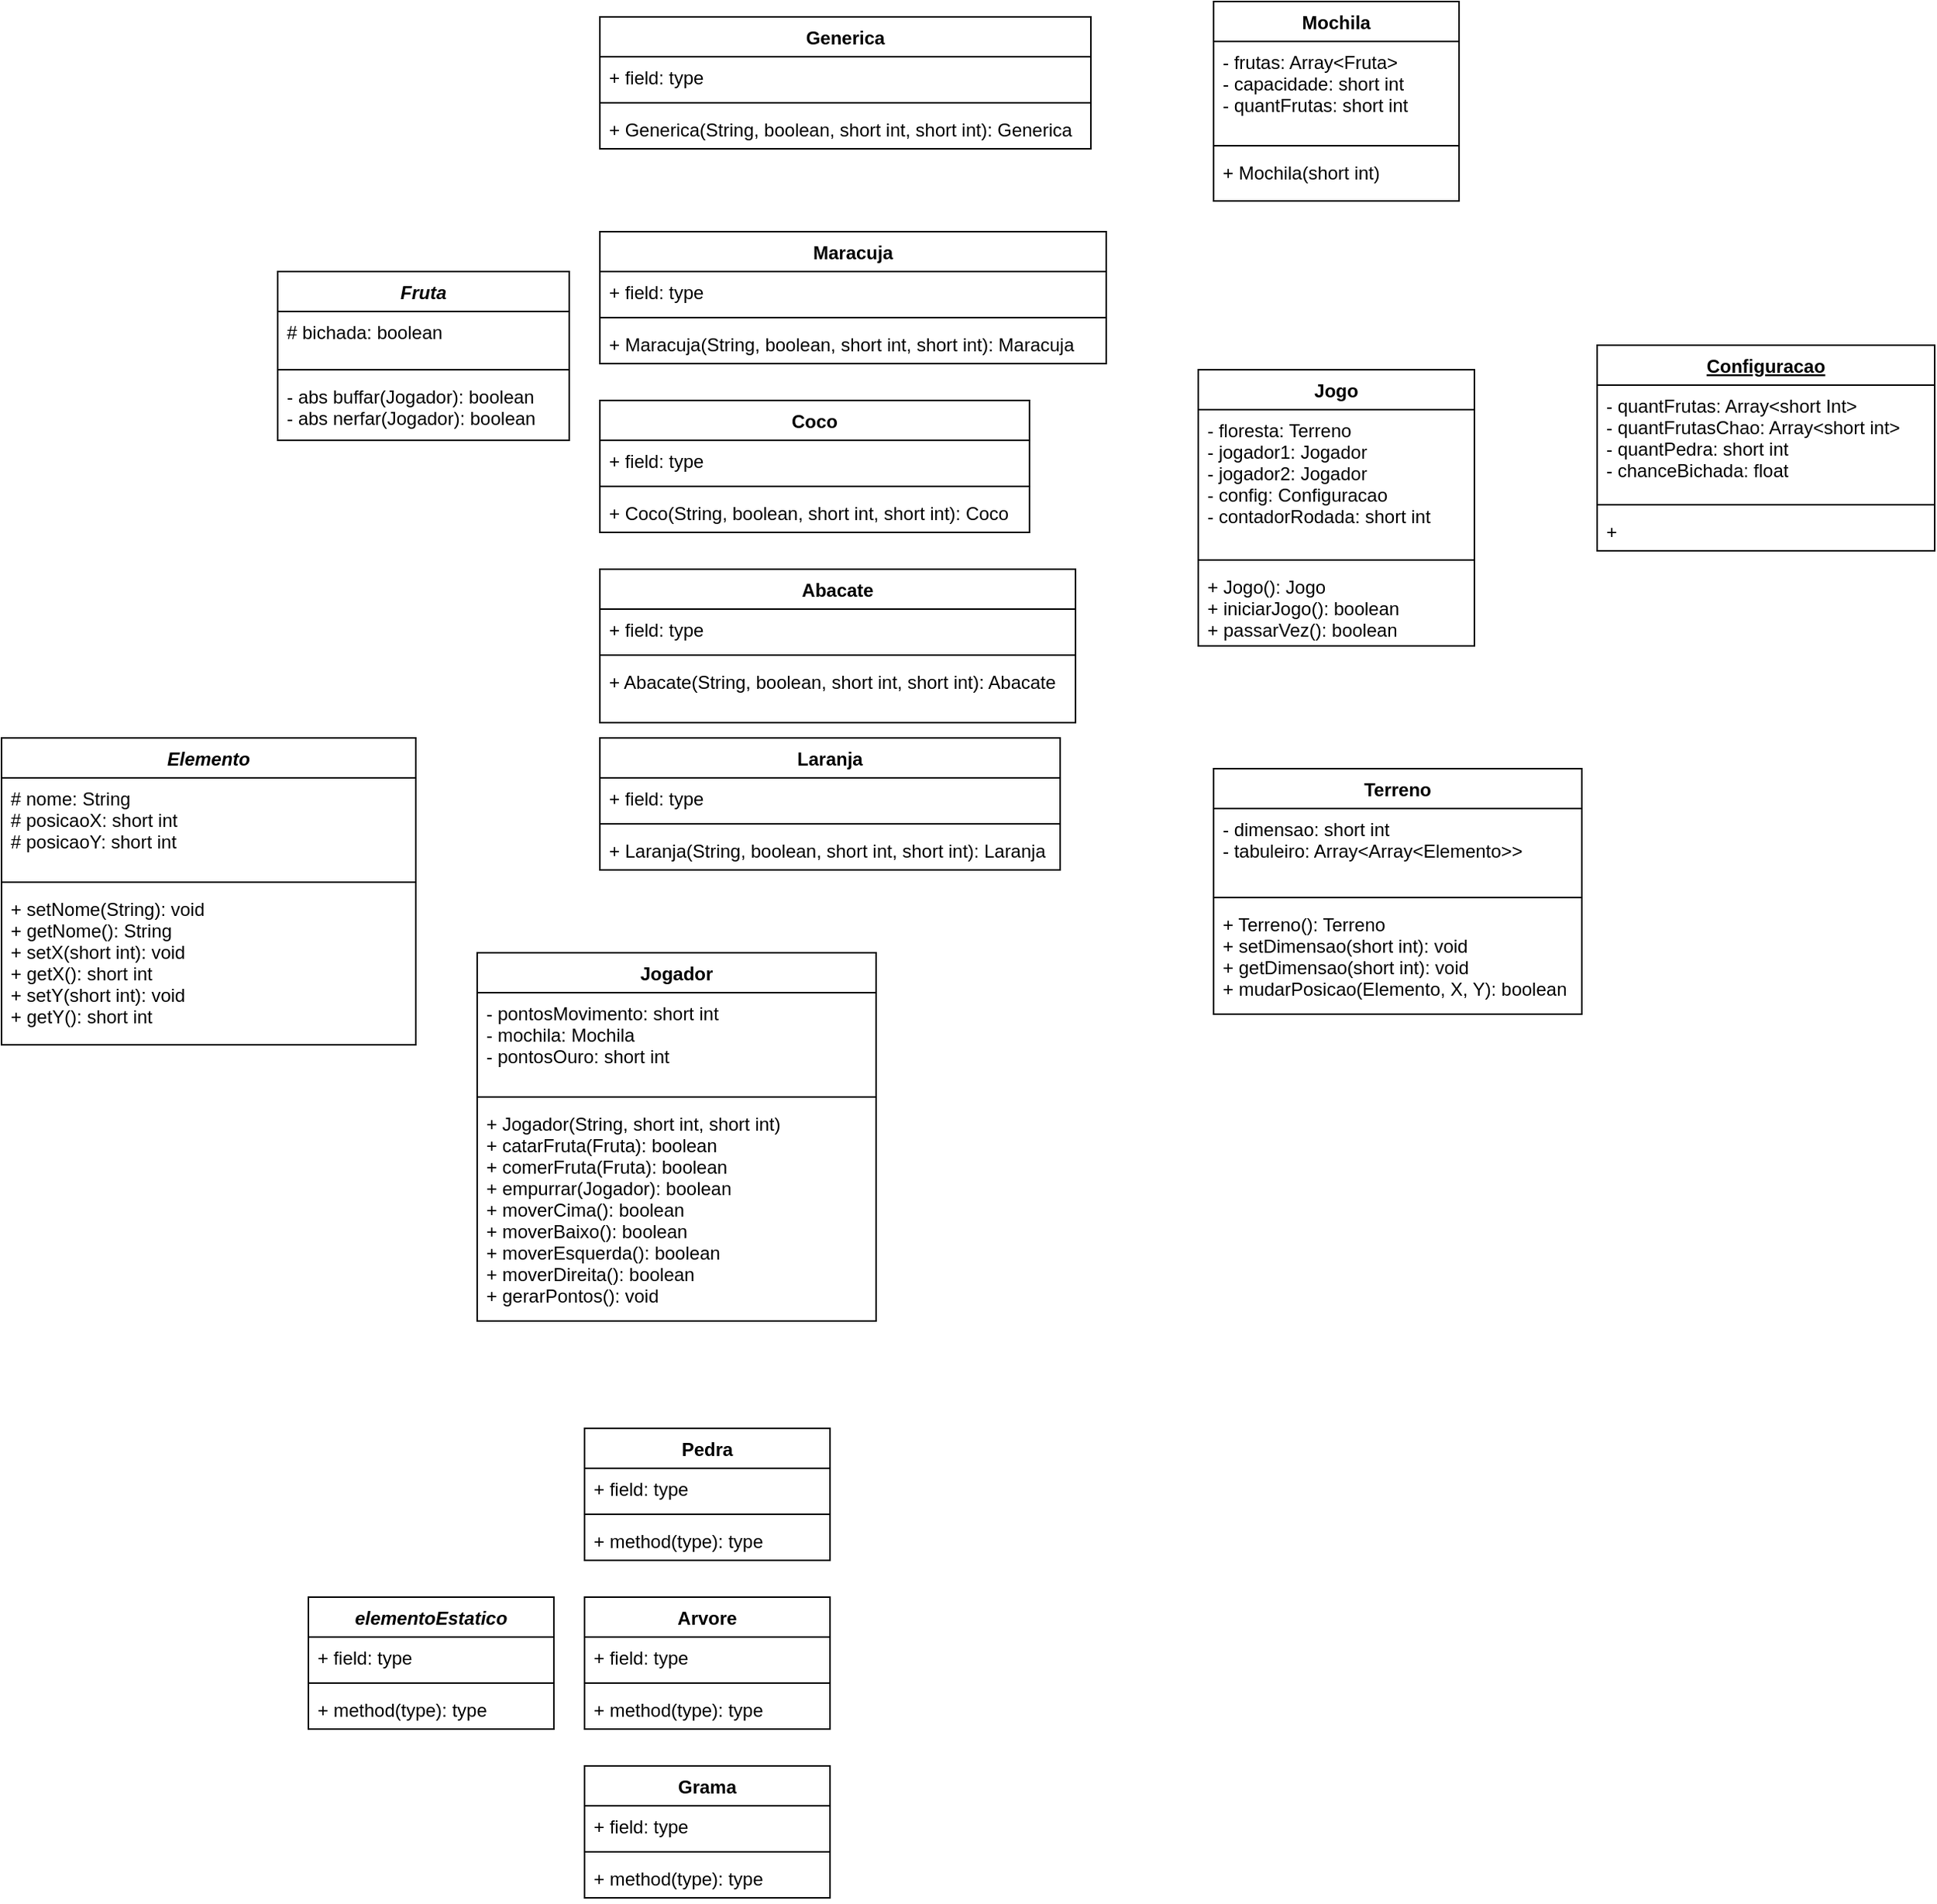 <mxfile>
    <diagram id="F8j4rF9d0ZWt-DiKnH3v" name="Page-1">
        <mxGraphModel dx="818" dy="714" grid="1" gridSize="10" guides="1" tooltips="1" connect="1" arrows="1" fold="1" page="1" pageScale="1" pageWidth="2400" pageHeight="2400" math="0" shadow="0">
            <root>
                <mxCell id="0"/>
                <mxCell id="1" parent="0"/>
                <mxCell id="2" value="Fruta&#10;" style="swimlane;fontStyle=3;align=center;verticalAlign=top;childLayout=stackLayout;horizontal=1;startSize=26;horizontalStack=0;resizeParent=1;resizeParentMax=0;resizeLast=0;collapsible=1;marginBottom=0;" parent="1" vertex="1">
                    <mxGeometry x="190" y="256" width="190" height="110" as="geometry"/>
                </mxCell>
                <mxCell id="3" value="# bichada: boolean" style="text;strokeColor=none;fillColor=none;align=left;verticalAlign=top;spacingLeft=4;spacingRight=4;overflow=hidden;rotatable=0;points=[[0,0.5],[1,0.5]];portConstraint=eastwest;" parent="2" vertex="1">
                    <mxGeometry y="26" width="190" height="34" as="geometry"/>
                </mxCell>
                <mxCell id="4" value="" style="line;strokeWidth=1;fillColor=none;align=left;verticalAlign=middle;spacingTop=-1;spacingLeft=3;spacingRight=3;rotatable=0;labelPosition=right;points=[];portConstraint=eastwest;strokeColor=inherit;" parent="2" vertex="1">
                    <mxGeometry y="60" width="190" height="8" as="geometry"/>
                </mxCell>
                <mxCell id="5" value="- abs buffar(Jogador): boolean&#10;- abs nerfar(Jogador): boolean" style="text;strokeColor=none;fillColor=none;align=left;verticalAlign=top;spacingLeft=4;spacingRight=4;overflow=hidden;rotatable=0;points=[[0,0.5],[1,0.5]];portConstraint=eastwest;" parent="2" vertex="1">
                    <mxGeometry y="68" width="190" height="42" as="geometry"/>
                </mxCell>
                <mxCell id="6" value="elementoEstatico" style="swimlane;fontStyle=3;align=center;verticalAlign=top;childLayout=stackLayout;horizontal=1;startSize=26;horizontalStack=0;resizeParent=1;resizeParentMax=0;resizeLast=0;collapsible=1;marginBottom=0;" parent="1" vertex="1">
                    <mxGeometry x="210" y="1120" width="160" height="86" as="geometry"/>
                </mxCell>
                <mxCell id="7" value="+ field: type" style="text;strokeColor=none;fillColor=none;align=left;verticalAlign=top;spacingLeft=4;spacingRight=4;overflow=hidden;rotatable=0;points=[[0,0.5],[1,0.5]];portConstraint=eastwest;" parent="6" vertex="1">
                    <mxGeometry y="26" width="160" height="26" as="geometry"/>
                </mxCell>
                <mxCell id="8" value="" style="line;strokeWidth=1;fillColor=none;align=left;verticalAlign=middle;spacingTop=-1;spacingLeft=3;spacingRight=3;rotatable=0;labelPosition=right;points=[];portConstraint=eastwest;strokeColor=inherit;" parent="6" vertex="1">
                    <mxGeometry y="52" width="160" height="8" as="geometry"/>
                </mxCell>
                <mxCell id="9" value="+ method(type): type" style="text;strokeColor=none;fillColor=none;align=left;verticalAlign=top;spacingLeft=4;spacingRight=4;overflow=hidden;rotatable=0;points=[[0,0.5],[1,0.5]];portConstraint=eastwest;" parent="6" vertex="1">
                    <mxGeometry y="60" width="160" height="26" as="geometry"/>
                </mxCell>
                <mxCell id="10" value="Jogador&#10;" style="swimlane;fontStyle=1;align=center;verticalAlign=top;childLayout=stackLayout;horizontal=1;startSize=26;horizontalStack=0;resizeParent=1;resizeParentMax=0;resizeLast=0;collapsible=1;marginBottom=0;" parent="1" vertex="1">
                    <mxGeometry x="320" y="700" width="260" height="240" as="geometry"/>
                </mxCell>
                <mxCell id="11" value="- pontosMovimento: short int&#10;- mochila: Mochila&#10;- pontosOuro: short int&#10;" style="text;strokeColor=none;fillColor=none;align=left;verticalAlign=top;spacingLeft=4;spacingRight=4;overflow=hidden;rotatable=0;points=[[0,0.5],[1,0.5]];portConstraint=eastwest;" parent="10" vertex="1">
                    <mxGeometry y="26" width="260" height="64" as="geometry"/>
                </mxCell>
                <mxCell id="12" value="" style="line;strokeWidth=1;fillColor=none;align=left;verticalAlign=middle;spacingTop=-1;spacingLeft=3;spacingRight=3;rotatable=0;labelPosition=right;points=[];portConstraint=eastwest;strokeColor=inherit;" parent="10" vertex="1">
                    <mxGeometry y="90" width="260" height="8" as="geometry"/>
                </mxCell>
                <mxCell id="13" value="+ Jogador(String, short int, short int)&#10;+ catarFruta(Fruta): boolean&#10;+ comerFruta(Fruta): boolean&#10;+ empurrar(Jogador): boolean&#10;+ moverCima(): boolean&#10;+ moverBaixo(): boolean&#10;+ moverEsquerda(): boolean&#10;+ moverDireita(): boolean&#10;+ gerarPontos(): void&#10;" style="text;strokeColor=none;fillColor=none;align=left;verticalAlign=top;spacingLeft=4;spacingRight=4;overflow=hidden;rotatable=0;points=[[0,0.5],[1,0.5]];portConstraint=eastwest;" parent="10" vertex="1">
                    <mxGeometry y="98" width="260" height="142" as="geometry"/>
                </mxCell>
                <mxCell id="14" value="Jogo" style="swimlane;fontStyle=1;align=center;verticalAlign=top;childLayout=stackLayout;horizontal=1;startSize=26;horizontalStack=0;resizeParent=1;resizeParentMax=0;resizeLast=0;collapsible=1;marginBottom=0;" parent="1" vertex="1">
                    <mxGeometry x="790" y="320" width="180" height="180" as="geometry"/>
                </mxCell>
                <mxCell id="15" value="- floresta: Terreno&#10;- jogador1: Jogador&#10;- jogador2: Jogador&#10;- config: Configuracao&#10;- contadorRodada: short int" style="text;strokeColor=none;fillColor=none;align=left;verticalAlign=top;spacingLeft=4;spacingRight=4;overflow=hidden;rotatable=0;points=[[0,0.5],[1,0.5]];portConstraint=eastwest;" parent="14" vertex="1">
                    <mxGeometry y="26" width="180" height="94" as="geometry"/>
                </mxCell>
                <mxCell id="16" value="" style="line;strokeWidth=1;fillColor=none;align=left;verticalAlign=middle;spacingTop=-1;spacingLeft=3;spacingRight=3;rotatable=0;labelPosition=right;points=[];portConstraint=eastwest;strokeColor=inherit;" parent="14" vertex="1">
                    <mxGeometry y="120" width="180" height="8" as="geometry"/>
                </mxCell>
                <mxCell id="17" value="+ Jogo(): Jogo&#10;+ iniciarJogo(): boolean&#10;+ passarVez(): boolean" style="text;strokeColor=none;fillColor=none;align=left;verticalAlign=top;spacingLeft=4;spacingRight=4;overflow=hidden;rotatable=0;points=[[0,0.5],[1,0.5]];portConstraint=eastwest;" parent="14" vertex="1">
                    <mxGeometry y="128" width="180" height="52" as="geometry"/>
                </mxCell>
                <mxCell id="18" value="Terreno" style="swimlane;fontStyle=1;align=center;verticalAlign=top;childLayout=stackLayout;horizontal=1;startSize=26;horizontalStack=0;resizeParent=1;resizeParentMax=0;resizeLast=0;collapsible=1;marginBottom=0;" parent="1" vertex="1">
                    <mxGeometry x="800" y="580" width="240" height="160" as="geometry"/>
                </mxCell>
                <mxCell id="19" value="- dimensao: short int&#10;- tabuleiro: Array&lt;Array&lt;Elemento&gt;&gt;&#10;&#10;" style="text;strokeColor=none;fillColor=none;align=left;verticalAlign=top;spacingLeft=4;spacingRight=4;overflow=hidden;rotatable=0;points=[[0,0.5],[1,0.5]];portConstraint=eastwest;" parent="18" vertex="1">
                    <mxGeometry y="26" width="240" height="54" as="geometry"/>
                </mxCell>
                <mxCell id="20" value="" style="line;strokeWidth=1;fillColor=none;align=left;verticalAlign=middle;spacingTop=-1;spacingLeft=3;spacingRight=3;rotatable=0;labelPosition=right;points=[];portConstraint=eastwest;strokeColor=inherit;" parent="18" vertex="1">
                    <mxGeometry y="80" width="240" height="8" as="geometry"/>
                </mxCell>
                <mxCell id="21" value="+ Terreno(): Terreno&#10;+ setDimensao(short int): void&#10;+ getDimensao(short int): void&#10;+ mudarPosicao(Elemento, X, Y): boolean" style="text;strokeColor=none;fillColor=none;align=left;verticalAlign=top;spacingLeft=4;spacingRight=4;overflow=hidden;rotatable=0;points=[[0,0.5],[1,0.5]];portConstraint=eastwest;" parent="18" vertex="1">
                    <mxGeometry y="88" width="240" height="72" as="geometry"/>
                </mxCell>
                <mxCell id="28" value="Maracuja" style="swimlane;fontStyle=1;align=center;verticalAlign=top;childLayout=stackLayout;horizontal=1;startSize=26;horizontalStack=0;resizeParent=1;resizeParentMax=0;resizeLast=0;collapsible=1;marginBottom=0;" parent="1" vertex="1">
                    <mxGeometry x="400" y="230" width="330" height="86" as="geometry"/>
                </mxCell>
                <mxCell id="29" value="+ field: type" style="text;strokeColor=none;fillColor=none;align=left;verticalAlign=top;spacingLeft=4;spacingRight=4;overflow=hidden;rotatable=0;points=[[0,0.5],[1,0.5]];portConstraint=eastwest;" parent="28" vertex="1">
                    <mxGeometry y="26" width="330" height="26" as="geometry"/>
                </mxCell>
                <mxCell id="30" value="" style="line;strokeWidth=1;fillColor=none;align=left;verticalAlign=middle;spacingTop=-1;spacingLeft=3;spacingRight=3;rotatable=0;labelPosition=right;points=[];portConstraint=eastwest;strokeColor=inherit;" parent="28" vertex="1">
                    <mxGeometry y="52" width="330" height="8" as="geometry"/>
                </mxCell>
                <mxCell id="31" value="+ Maracuja(String, boolean, short int, short int): Maracuja" style="text;strokeColor=none;fillColor=none;align=left;verticalAlign=top;spacingLeft=4;spacingRight=4;overflow=hidden;rotatable=0;points=[[0,0.5],[1,0.5]];portConstraint=eastwest;" parent="28" vertex="1">
                    <mxGeometry y="60" width="330" height="26" as="geometry"/>
                </mxCell>
                <mxCell id="32" value="Coco" style="swimlane;fontStyle=1;align=center;verticalAlign=top;childLayout=stackLayout;horizontal=1;startSize=26;horizontalStack=0;resizeParent=1;resizeParentMax=0;resizeLast=0;collapsible=1;marginBottom=0;" parent="1" vertex="1">
                    <mxGeometry x="400" y="340" width="280" height="86" as="geometry"/>
                </mxCell>
                <mxCell id="33" value="+ field: type" style="text;strokeColor=none;fillColor=none;align=left;verticalAlign=top;spacingLeft=4;spacingRight=4;overflow=hidden;rotatable=0;points=[[0,0.5],[1,0.5]];portConstraint=eastwest;" parent="32" vertex="1">
                    <mxGeometry y="26" width="280" height="26" as="geometry"/>
                </mxCell>
                <mxCell id="34" value="" style="line;strokeWidth=1;fillColor=none;align=left;verticalAlign=middle;spacingTop=-1;spacingLeft=3;spacingRight=3;rotatable=0;labelPosition=right;points=[];portConstraint=eastwest;strokeColor=inherit;" parent="32" vertex="1">
                    <mxGeometry y="52" width="280" height="8" as="geometry"/>
                </mxCell>
                <mxCell id="35" value="+ Coco(String, boolean, short int, short int): Coco" style="text;strokeColor=none;fillColor=none;align=left;verticalAlign=top;spacingLeft=4;spacingRight=4;overflow=hidden;rotatable=0;points=[[0,0.5],[1,0.5]];portConstraint=eastwest;" parent="32" vertex="1">
                    <mxGeometry y="60" width="280" height="26" as="geometry"/>
                </mxCell>
                <mxCell id="36" value="Abacate" style="swimlane;fontStyle=1;align=center;verticalAlign=top;childLayout=stackLayout;horizontal=1;startSize=26;horizontalStack=0;resizeParent=1;resizeParentMax=0;resizeLast=0;collapsible=1;marginBottom=0;" parent="1" vertex="1">
                    <mxGeometry x="400" y="450" width="310" height="100" as="geometry"/>
                </mxCell>
                <mxCell id="37" value="+ field: type" style="text;strokeColor=none;fillColor=none;align=left;verticalAlign=top;spacingLeft=4;spacingRight=4;overflow=hidden;rotatable=0;points=[[0,0.5],[1,0.5]];portConstraint=eastwest;" parent="36" vertex="1">
                    <mxGeometry y="26" width="310" height="26" as="geometry"/>
                </mxCell>
                <mxCell id="38" value="" style="line;strokeWidth=1;fillColor=none;align=left;verticalAlign=middle;spacingTop=-1;spacingLeft=3;spacingRight=3;rotatable=0;labelPosition=right;points=[];portConstraint=eastwest;strokeColor=inherit;" parent="36" vertex="1">
                    <mxGeometry y="52" width="310" height="8" as="geometry"/>
                </mxCell>
                <mxCell id="39" value="+ Abacate(String, boolean, short int, short int): Abacate" style="text;strokeColor=none;fillColor=none;align=left;verticalAlign=top;spacingLeft=4;spacingRight=4;overflow=hidden;rotatable=0;points=[[0,0.5],[1,0.5]];portConstraint=eastwest;" parent="36" vertex="1">
                    <mxGeometry y="60" width="310" height="40" as="geometry"/>
                </mxCell>
                <mxCell id="40" value="Laranja" style="swimlane;fontStyle=1;align=center;verticalAlign=top;childLayout=stackLayout;horizontal=1;startSize=26;horizontalStack=0;resizeParent=1;resizeParentMax=0;resizeLast=0;collapsible=1;marginBottom=0;" parent="1" vertex="1">
                    <mxGeometry x="400" y="560" width="300" height="86" as="geometry"/>
                </mxCell>
                <mxCell id="41" value="+ field: type" style="text;strokeColor=none;fillColor=none;align=left;verticalAlign=top;spacingLeft=4;spacingRight=4;overflow=hidden;rotatable=0;points=[[0,0.5],[1,0.5]];portConstraint=eastwest;" parent="40" vertex="1">
                    <mxGeometry y="26" width="300" height="26" as="geometry"/>
                </mxCell>
                <mxCell id="42" value="" style="line;strokeWidth=1;fillColor=none;align=left;verticalAlign=middle;spacingTop=-1;spacingLeft=3;spacingRight=3;rotatable=0;labelPosition=right;points=[];portConstraint=eastwest;strokeColor=inherit;" parent="40" vertex="1">
                    <mxGeometry y="52" width="300" height="8" as="geometry"/>
                </mxCell>
                <mxCell id="43" value="+ Laranja(String, boolean, short int, short int): Laranja" style="text;strokeColor=none;fillColor=none;align=left;verticalAlign=top;spacingLeft=4;spacingRight=4;overflow=hidden;rotatable=0;points=[[0,0.5],[1,0.5]];portConstraint=eastwest;" parent="40" vertex="1">
                    <mxGeometry y="60" width="300" height="26" as="geometry"/>
                </mxCell>
                <mxCell id="44" value="Pedra" style="swimlane;fontStyle=1;align=center;verticalAlign=top;childLayout=stackLayout;horizontal=1;startSize=26;horizontalStack=0;resizeParent=1;resizeParentMax=0;resizeLast=0;collapsible=1;marginBottom=0;" parent="1" vertex="1">
                    <mxGeometry x="390" y="1010" width="160" height="86" as="geometry"/>
                </mxCell>
                <mxCell id="45" value="+ field: type" style="text;strokeColor=none;fillColor=none;align=left;verticalAlign=top;spacingLeft=4;spacingRight=4;overflow=hidden;rotatable=0;points=[[0,0.5],[1,0.5]];portConstraint=eastwest;" parent="44" vertex="1">
                    <mxGeometry y="26" width="160" height="26" as="geometry"/>
                </mxCell>
                <mxCell id="46" value="" style="line;strokeWidth=1;fillColor=none;align=left;verticalAlign=middle;spacingTop=-1;spacingLeft=3;spacingRight=3;rotatable=0;labelPosition=right;points=[];portConstraint=eastwest;strokeColor=inherit;" parent="44" vertex="1">
                    <mxGeometry y="52" width="160" height="8" as="geometry"/>
                </mxCell>
                <mxCell id="47" value="+ method(type): type" style="text;strokeColor=none;fillColor=none;align=left;verticalAlign=top;spacingLeft=4;spacingRight=4;overflow=hidden;rotatable=0;points=[[0,0.5],[1,0.5]];portConstraint=eastwest;" parent="44" vertex="1">
                    <mxGeometry y="60" width="160" height="26" as="geometry"/>
                </mxCell>
                <mxCell id="48" value="Generica" style="swimlane;fontStyle=1;align=center;verticalAlign=top;childLayout=stackLayout;horizontal=1;startSize=26;horizontalStack=0;resizeParent=1;resizeParentMax=0;resizeLast=0;collapsible=1;marginBottom=0;" parent="1" vertex="1">
                    <mxGeometry x="400" y="90" width="320" height="86" as="geometry"/>
                </mxCell>
                <mxCell id="49" value="+ field: type" style="text;strokeColor=none;fillColor=none;align=left;verticalAlign=top;spacingLeft=4;spacingRight=4;overflow=hidden;rotatable=0;points=[[0,0.5],[1,0.5]];portConstraint=eastwest;" parent="48" vertex="1">
                    <mxGeometry y="26" width="320" height="26" as="geometry"/>
                </mxCell>
                <mxCell id="50" value="" style="line;strokeWidth=1;fillColor=none;align=left;verticalAlign=middle;spacingTop=-1;spacingLeft=3;spacingRight=3;rotatable=0;labelPosition=right;points=[];portConstraint=eastwest;strokeColor=inherit;" parent="48" vertex="1">
                    <mxGeometry y="52" width="320" height="8" as="geometry"/>
                </mxCell>
                <mxCell id="51" value="+ Generica(String, boolean, short int, short int): Generica" style="text;strokeColor=none;fillColor=none;align=left;verticalAlign=top;spacingLeft=4;spacingRight=4;overflow=hidden;rotatable=0;points=[[0,0.5],[1,0.5]];portConstraint=eastwest;" parent="48" vertex="1">
                    <mxGeometry y="60" width="320" height="26" as="geometry"/>
                </mxCell>
                <mxCell id="52" value="Arvore" style="swimlane;fontStyle=1;align=center;verticalAlign=top;childLayout=stackLayout;horizontal=1;startSize=26;horizontalStack=0;resizeParent=1;resizeParentMax=0;resizeLast=0;collapsible=1;marginBottom=0;" parent="1" vertex="1">
                    <mxGeometry x="390" y="1120" width="160" height="86" as="geometry"/>
                </mxCell>
                <mxCell id="53" value="+ field: type" style="text;strokeColor=none;fillColor=none;align=left;verticalAlign=top;spacingLeft=4;spacingRight=4;overflow=hidden;rotatable=0;points=[[0,0.5],[1,0.5]];portConstraint=eastwest;" parent="52" vertex="1">
                    <mxGeometry y="26" width="160" height="26" as="geometry"/>
                </mxCell>
                <mxCell id="54" value="" style="line;strokeWidth=1;fillColor=none;align=left;verticalAlign=middle;spacingTop=-1;spacingLeft=3;spacingRight=3;rotatable=0;labelPosition=right;points=[];portConstraint=eastwest;strokeColor=inherit;" parent="52" vertex="1">
                    <mxGeometry y="52" width="160" height="8" as="geometry"/>
                </mxCell>
                <mxCell id="55" value="+ method(type): type" style="text;strokeColor=none;fillColor=none;align=left;verticalAlign=top;spacingLeft=4;spacingRight=4;overflow=hidden;rotatable=0;points=[[0,0.5],[1,0.5]];portConstraint=eastwest;" parent="52" vertex="1">
                    <mxGeometry y="60" width="160" height="26" as="geometry"/>
                </mxCell>
                <mxCell id="56" value="Grama" style="swimlane;fontStyle=1;align=center;verticalAlign=top;childLayout=stackLayout;horizontal=1;startSize=26;horizontalStack=0;resizeParent=1;resizeParentMax=0;resizeLast=0;collapsible=1;marginBottom=0;" parent="1" vertex="1">
                    <mxGeometry x="390" y="1230" width="160" height="86" as="geometry"/>
                </mxCell>
                <mxCell id="57" value="+ field: type" style="text;strokeColor=none;fillColor=none;align=left;verticalAlign=top;spacingLeft=4;spacingRight=4;overflow=hidden;rotatable=0;points=[[0,0.5],[1,0.5]];portConstraint=eastwest;" parent="56" vertex="1">
                    <mxGeometry y="26" width="160" height="26" as="geometry"/>
                </mxCell>
                <mxCell id="58" value="" style="line;strokeWidth=1;fillColor=none;align=left;verticalAlign=middle;spacingTop=-1;spacingLeft=3;spacingRight=3;rotatable=0;labelPosition=right;points=[];portConstraint=eastwest;strokeColor=inherit;" parent="56" vertex="1">
                    <mxGeometry y="52" width="160" height="8" as="geometry"/>
                </mxCell>
                <mxCell id="59" value="+ method(type): type" style="text;strokeColor=none;fillColor=none;align=left;verticalAlign=top;spacingLeft=4;spacingRight=4;overflow=hidden;rotatable=0;points=[[0,0.5],[1,0.5]];portConstraint=eastwest;" parent="56" vertex="1">
                    <mxGeometry y="60" width="160" height="26" as="geometry"/>
                </mxCell>
                <mxCell id="73" value="Mochila" style="swimlane;fontStyle=1;align=center;verticalAlign=top;childLayout=stackLayout;horizontal=1;startSize=26;horizontalStack=0;resizeParent=1;resizeParentMax=0;resizeLast=0;collapsible=1;marginBottom=0;" parent="1" vertex="1">
                    <mxGeometry x="800" y="80" width="160" height="130" as="geometry"/>
                </mxCell>
                <mxCell id="74" value="- frutas: Array&lt;Fruta&gt;&#10;- capacidade: short int&#10;- quantFrutas: short int" style="text;strokeColor=none;fillColor=none;align=left;verticalAlign=top;spacingLeft=4;spacingRight=4;overflow=hidden;rotatable=0;points=[[0,0.5],[1,0.5]];portConstraint=eastwest;" parent="73" vertex="1">
                    <mxGeometry y="26" width="160" height="64" as="geometry"/>
                </mxCell>
                <mxCell id="75" value="" style="line;strokeWidth=1;fillColor=none;align=left;verticalAlign=middle;spacingTop=-1;spacingLeft=3;spacingRight=3;rotatable=0;labelPosition=right;points=[];portConstraint=eastwest;strokeColor=inherit;" parent="73" vertex="1">
                    <mxGeometry y="90" width="160" height="8" as="geometry"/>
                </mxCell>
                <mxCell id="76" value="+ Mochila(short int)" style="text;strokeColor=none;fillColor=none;align=left;verticalAlign=top;spacingLeft=4;spacingRight=4;overflow=hidden;rotatable=0;points=[[0,0.5],[1,0.5]];portConstraint=eastwest;" parent="73" vertex="1">
                    <mxGeometry y="98" width="160" height="32" as="geometry"/>
                </mxCell>
                <mxCell id="89" value="Elemento" style="swimlane;fontStyle=3;align=center;verticalAlign=top;childLayout=stackLayout;horizontal=1;startSize=26;horizontalStack=0;resizeParent=1;resizeParentMax=0;resizeLast=0;collapsible=1;marginBottom=0;" parent="1" vertex="1">
                    <mxGeometry x="10" y="560" width="270" height="200" as="geometry"/>
                </mxCell>
                <mxCell id="90" value="# nome: String&#10;# posicaoX: short int&#10;# posicaoY: short int" style="text;strokeColor=none;fillColor=none;align=left;verticalAlign=top;spacingLeft=4;spacingRight=4;overflow=hidden;rotatable=0;points=[[0,0.5],[1,0.5]];portConstraint=eastwest;" parent="89" vertex="1">
                    <mxGeometry y="26" width="270" height="64" as="geometry"/>
                </mxCell>
                <mxCell id="91" value="" style="line;strokeWidth=1;fillColor=none;align=left;verticalAlign=middle;spacingTop=-1;spacingLeft=3;spacingRight=3;rotatable=0;labelPosition=right;points=[];portConstraint=eastwest;strokeColor=inherit;" parent="89" vertex="1">
                    <mxGeometry y="90" width="270" height="8" as="geometry"/>
                </mxCell>
                <mxCell id="92" value="+ setNome(String): void&#10;+ getNome(): String&#10;+ setX(short int): void &#10;+ getX(): short int&#10;+ setY(short int): void&#10;+ getY(): short int" style="text;strokeColor=none;fillColor=none;align=left;verticalAlign=top;spacingLeft=4;spacingRight=4;overflow=hidden;rotatable=0;points=[[0,0.5],[1,0.5]];portConstraint=eastwest;" parent="89" vertex="1">
                    <mxGeometry y="98" width="270" height="102" as="geometry"/>
                </mxCell>
                <mxCell id="I1VQu6MkneLWbf8TE3fn-92" value="Configuracao" style="swimlane;fontStyle=5;align=center;verticalAlign=top;childLayout=stackLayout;horizontal=1;startSize=26;horizontalStack=0;resizeParent=1;resizeParentMax=0;resizeLast=0;collapsible=1;marginBottom=0;" parent="1" vertex="1">
                    <mxGeometry x="1050" y="304" width="220" height="134" as="geometry"/>
                </mxCell>
                <mxCell id="I1VQu6MkneLWbf8TE3fn-93" value="- quantFrutas: Array&lt;short Int&gt;&#10;- quantFrutasChao: Array&lt;short int&gt;&#10;- quantPedra: short int&#10;- chanceBichada: float" style="text;strokeColor=none;fillColor=none;align=left;verticalAlign=top;spacingLeft=4;spacingRight=4;overflow=hidden;rotatable=0;points=[[0,0.5],[1,0.5]];portConstraint=eastwest;" parent="I1VQu6MkneLWbf8TE3fn-92" vertex="1">
                    <mxGeometry y="26" width="220" height="74" as="geometry"/>
                </mxCell>
                <mxCell id="I1VQu6MkneLWbf8TE3fn-94" value="" style="line;strokeWidth=1;fillColor=none;align=left;verticalAlign=middle;spacingTop=-1;spacingLeft=3;spacingRight=3;rotatable=0;labelPosition=right;points=[];portConstraint=eastwest;strokeColor=inherit;" parent="I1VQu6MkneLWbf8TE3fn-92" vertex="1">
                    <mxGeometry y="100" width="220" height="8" as="geometry"/>
                </mxCell>
                <mxCell id="I1VQu6MkneLWbf8TE3fn-95" value="+" style="text;strokeColor=none;fillColor=none;align=left;verticalAlign=top;spacingLeft=4;spacingRight=4;overflow=hidden;rotatable=0;points=[[0,0.5],[1,0.5]];portConstraint=eastwest;" parent="I1VQu6MkneLWbf8TE3fn-92" vertex="1">
                    <mxGeometry y="108" width="220" height="26" as="geometry"/>
                </mxCell>
            </root>
        </mxGraphModel>
    </diagram>
</mxfile>